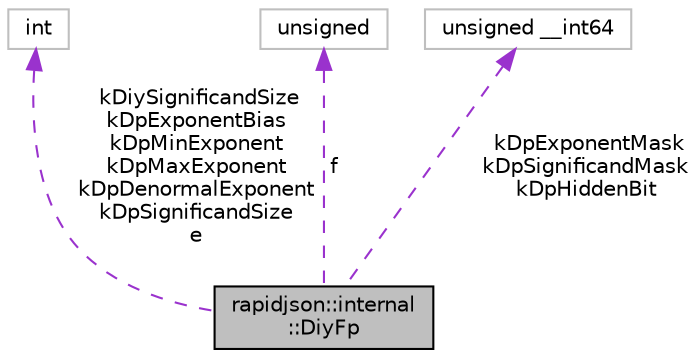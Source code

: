 digraph "rapidjson::internal::DiyFp"
{
 // INTERACTIVE_SVG=YES
 // LATEX_PDF_SIZE
  edge [fontname="Helvetica",fontsize="10",labelfontname="Helvetica",labelfontsize="10"];
  node [fontname="Helvetica",fontsize="10",shape=record];
  Node1 [label="rapidjson::internal\l::DiyFp",height=0.2,width=0.4,color="black", fillcolor="grey75", style="filled", fontcolor="black",tooltip=" "];
  Node2 -> Node1 [dir="back",color="darkorchid3",fontsize="10",style="dashed",label=" kDiySignificandSize\nkDpExponentBias\nkDpMinExponent\nkDpMaxExponent\nkDpDenormalExponent\nkDpSignificandSize\ne" ,fontname="Helvetica"];
  Node2 [label="int",height=0.2,width=0.4,color="grey75", fillcolor="white", style="filled",tooltip=" "];
  Node3 -> Node1 [dir="back",color="darkorchid3",fontsize="10",style="dashed",label=" f" ,fontname="Helvetica"];
  Node3 [label="unsigned",height=0.2,width=0.4,color="grey75", fillcolor="white", style="filled",tooltip=" "];
  Node4 -> Node1 [dir="back",color="darkorchid3",fontsize="10",style="dashed",label=" kDpExponentMask\nkDpSignificandMask\nkDpHiddenBit" ,fontname="Helvetica"];
  Node4 [label="unsigned __int64",height=0.2,width=0.4,color="grey75", fillcolor="white", style="filled",tooltip=" "];
}

